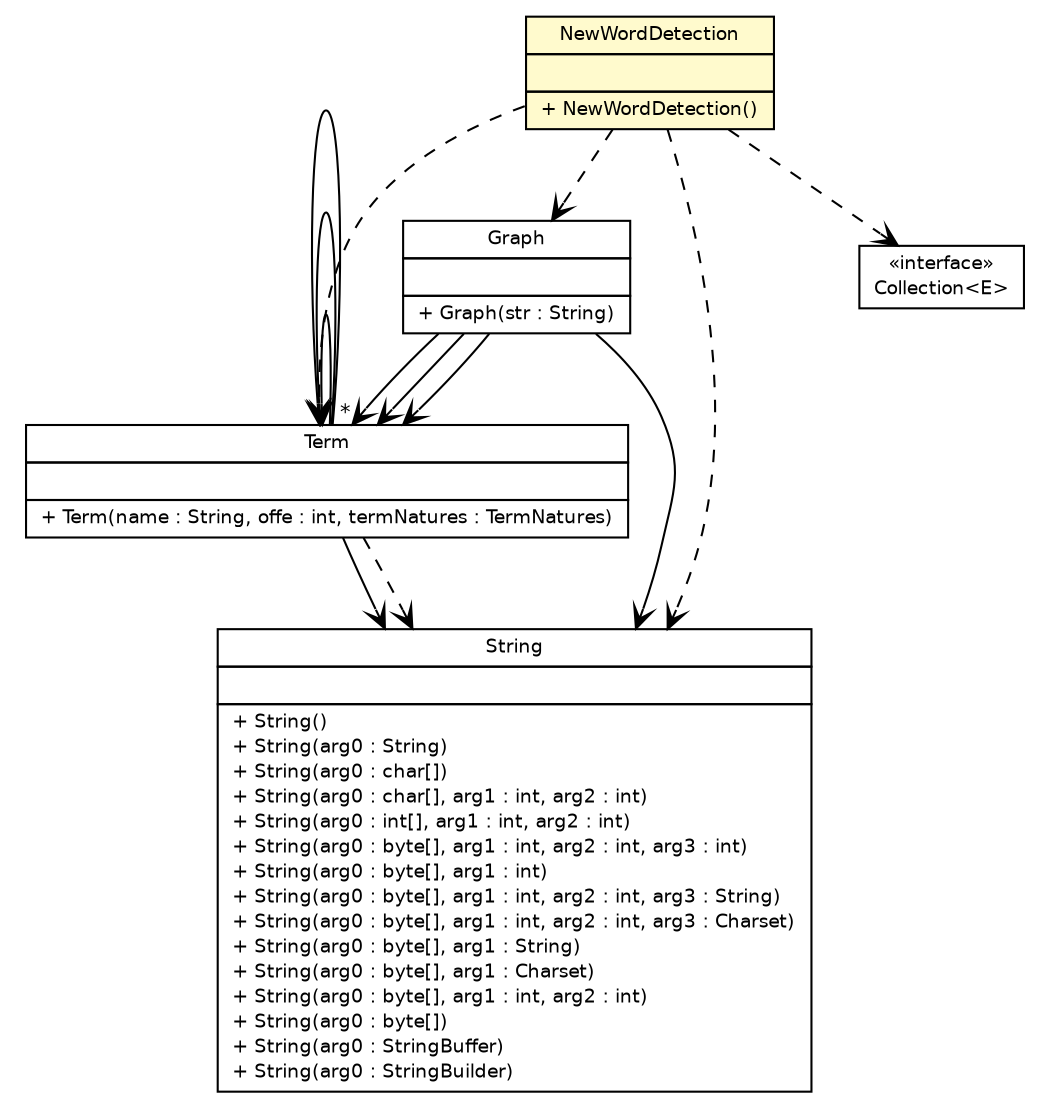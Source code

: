 #!/usr/local/bin/dot
#
# Class diagram 
# Generated by UmlGraph version 4.6 (http://www.spinellis.gr/sw/umlgraph)
#

digraph G {
	edge [fontname="Helvetica",fontsize=10,labelfontname="Helvetica",labelfontsize=10];
	node [fontname="Helvetica",fontsize=10,shape=plaintext];
	// org.soul.splitWord.NewWordDetection
	c2866 [label=<<table border="0" cellborder="1" cellspacing="0" cellpadding="2" port="p" bgcolor="lemonChiffon" href="./NewWordDetection.html">
		<tr><td><table border="0" cellspacing="0" cellpadding="1">
			<tr><td> NewWordDetection </td></tr>
		</table></td></tr>
		<tr><td><table border="0" cellspacing="0" cellpadding="1">
			<tr><td align="left">  </td></tr>
		</table></td></tr>
		<tr><td><table border="0" cellspacing="0" cellpadding="1">
			<tr><td align="left"> + NewWordDetection() </td></tr>
		</table></td></tr>
		</table>>, fontname="Helvetica", fontcolor="black", fontsize=9.0];
	// org.soul.domain.Graph
	c2903 [label=<<table border="0" cellborder="1" cellspacing="0" cellpadding="2" port="p" href="../domain/Graph.html">
		<tr><td><table border="0" cellspacing="0" cellpadding="1">
			<tr><td> Graph </td></tr>
		</table></td></tr>
		<tr><td><table border="0" cellspacing="0" cellpadding="1">
			<tr><td align="left">  </td></tr>
		</table></td></tr>
		<tr><td><table border="0" cellspacing="0" cellpadding="1">
			<tr><td align="left"> + Graph(str : String) </td></tr>
		</table></td></tr>
		</table>>, fontname="Helvetica", fontcolor="black", fontsize=9.0];
	// org.soul.domain.Term
	c2906 [label=<<table border="0" cellborder="1" cellspacing="0" cellpadding="2" port="p" href="../domain/Term.html">
		<tr><td><table border="0" cellspacing="0" cellpadding="1">
			<tr><td> Term </td></tr>
		</table></td></tr>
		<tr><td><table border="0" cellspacing="0" cellpadding="1">
			<tr><td align="left">  </td></tr>
		</table></td></tr>
		<tr><td><table border="0" cellspacing="0" cellpadding="1">
			<tr><td align="left"> + Term(name : String, offe : int, termNatures : TermNatures) </td></tr>
		</table></td></tr>
		</table>>, fontname="Helvetica", fontcolor="black", fontsize=9.0];
	// org.soul.domain.Graph NAVASSOC java.lang.String
	c2903:p -> c2943:p [taillabel="", label="", headlabel="", fontname="Helvetica", fontcolor="black", fontsize=10.0, color="black", arrowhead=open];
	// org.soul.domain.Graph NAVASSOC org.soul.domain.Term
	c2903:p -> c2906:p [taillabel="", label="", headlabel="*", fontname="Helvetica", fontcolor="black", fontsize=10.0, color="black", arrowhead=open];
	// org.soul.domain.Graph NAVASSOC org.soul.domain.Term
	c2903:p -> c2906:p [taillabel="", label="", headlabel="", fontname="Helvetica", fontcolor="black", fontsize=10.0, color="black", arrowhead=open];
	// org.soul.domain.Graph NAVASSOC org.soul.domain.Term
	c2903:p -> c2906:p [taillabel="", label="", headlabel="", fontname="Helvetica", fontcolor="black", fontsize=10.0, color="black", arrowhead=open];
	// org.soul.domain.Term NAVASSOC java.lang.String
	c2906:p -> c2943:p [taillabel="", label="", headlabel="", fontname="Helvetica", fontcolor="black", fontsize=10.0, color="black", arrowhead=open];
	// org.soul.domain.Term NAVASSOC org.soul.domain.Term
	c2906:p -> c2906:p [taillabel="", label="", headlabel="", fontname="Helvetica", fontcolor="black", fontsize=10.0, color="black", arrowhead=open];
	// org.soul.domain.Term NAVASSOC org.soul.domain.Term
	c2906:p -> c2906:p [taillabel="", label="", headlabel="", fontname="Helvetica", fontcolor="black", fontsize=10.0, color="black", arrowhead=open];
	// org.soul.domain.Term NAVASSOC org.soul.domain.Term
	c2906:p -> c2906:p [taillabel="", label="", headlabel="", fontname="Helvetica", fontcolor="black", fontsize=10.0, color="black", arrowhead=open];
	// org.soul.splitWord.NewWordDetection DEPEND java.util.Collection<E>
	c2866:p -> c2944:p [taillabel="", label="", headlabel="", fontname="Helvetica", fontcolor="black", fontsize=10.0, color="black", arrowhead=open, style=dashed];
	// org.soul.splitWord.NewWordDetection DEPEND org.soul.domain.Graph
	c2866:p -> c2903:p [taillabel="", label="", headlabel="", fontname="Helvetica", fontcolor="black", fontsize=10.0, color="black", arrowhead=open, style=dashed];
	// org.soul.splitWord.NewWordDetection DEPEND org.soul.domain.Term
	c2866:p -> c2906:p [taillabel="", label="", headlabel="", fontname="Helvetica", fontcolor="black", fontsize=10.0, color="black", arrowhead=open, style=dashed];
	// org.soul.splitWord.NewWordDetection DEPEND java.lang.String
	c2866:p -> c2943:p [taillabel="", label="", headlabel="", fontname="Helvetica", fontcolor="black", fontsize=10.0, color="black", arrowhead=open, style=dashed];
	// org.soul.domain.Term DEPEND java.lang.String
	c2906:p -> c2943:p [taillabel="", label="", headlabel="", fontname="Helvetica", fontcolor="black", fontsize=10.0, color="black", arrowhead=open, style=dashed];
	// java.util.Collection<E>
	c2944 [label=<<table border="0" cellborder="1" cellspacing="0" cellpadding="2" port="p" href="http://java.sun.com/j2se/1.4.2/docs/api/java/util/Collection.html">
		<tr><td><table border="0" cellspacing="0" cellpadding="1">
			<tr><td> &laquo;interface&raquo; </td></tr>
			<tr><td> Collection&lt;E&gt; </td></tr>
		</table></td></tr>
		</table>>, fontname="Helvetica", fontcolor="black", fontsize=9.0];
	// java.lang.String
	c2943 [label=<<table border="0" cellborder="1" cellspacing="0" cellpadding="2" port="p" href="http://java.sun.com/j2se/1.4.2/docs/api/java/lang/String.html">
		<tr><td><table border="0" cellspacing="0" cellpadding="1">
			<tr><td> String </td></tr>
		</table></td></tr>
		<tr><td><table border="0" cellspacing="0" cellpadding="1">
			<tr><td align="left">  </td></tr>
		</table></td></tr>
		<tr><td><table border="0" cellspacing="0" cellpadding="1">
			<tr><td align="left"> + String() </td></tr>
			<tr><td align="left"> + String(arg0 : String) </td></tr>
			<tr><td align="left"> + String(arg0 : char[]) </td></tr>
			<tr><td align="left"> + String(arg0 : char[], arg1 : int, arg2 : int) </td></tr>
			<tr><td align="left"> + String(arg0 : int[], arg1 : int, arg2 : int) </td></tr>
			<tr><td align="left"> + String(arg0 : byte[], arg1 : int, arg2 : int, arg3 : int) </td></tr>
			<tr><td align="left"> + String(arg0 : byte[], arg1 : int) </td></tr>
			<tr><td align="left"> + String(arg0 : byte[], arg1 : int, arg2 : int, arg3 : String) </td></tr>
			<tr><td align="left"> + String(arg0 : byte[], arg1 : int, arg2 : int, arg3 : Charset) </td></tr>
			<tr><td align="left"> + String(arg0 : byte[], arg1 : String) </td></tr>
			<tr><td align="left"> + String(arg0 : byte[], arg1 : Charset) </td></tr>
			<tr><td align="left"> + String(arg0 : byte[], arg1 : int, arg2 : int) </td></tr>
			<tr><td align="left"> + String(arg0 : byte[]) </td></tr>
			<tr><td align="left"> + String(arg0 : StringBuffer) </td></tr>
			<tr><td align="left"> + String(arg0 : StringBuilder) </td></tr>
		</table></td></tr>
		</table>>, fontname="Helvetica", fontcolor="black", fontsize=9.0];
}

